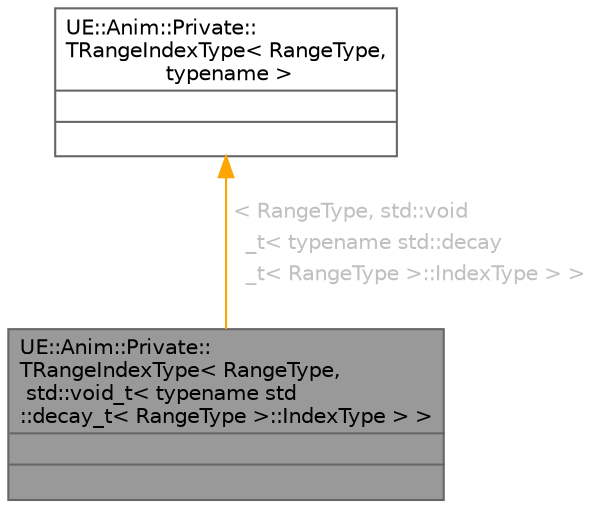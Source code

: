 digraph "UE::Anim::Private::TRangeIndexType&lt; RangeType, std::void_t&lt; typename std::decay_t&lt; RangeType &gt;::IndexType &gt; &gt;"
{
 // INTERACTIVE_SVG=YES
 // LATEX_PDF_SIZE
  bgcolor="transparent";
  edge [fontname=Helvetica,fontsize=10,labelfontname=Helvetica,labelfontsize=10];
  node [fontname=Helvetica,fontsize=10,shape=box,height=0.2,width=0.4];
  Node1 [id="Node000001",shape=plain,label=<<TABLE CELLBORDER="0" BORDER="1"><TR><TD COLSPAN="2" CELLPADDING="1" CELLSPACING="0">UE::Anim::Private::<BR ALIGN="LEFT"/>TRangeIndexType&lt; RangeType,<BR ALIGN="LEFT"/> std::void_t&lt; typename std<BR ALIGN="LEFT"/>::decay_t&lt; RangeType &gt;::IndexType &gt; &gt;</TD></TR>
<HR/>
<TR><TD COLSPAN="2" CELLPADDING="1" CELLSPACING="0">&nbsp;</TD></TR>
<HR/>
<TR><TD COLSPAN="2" CELLPADDING="1" CELLSPACING="0">&nbsp;</TD></TR>
</TABLE>>
,height=0.2,width=0.4,color="gray40", fillcolor="grey60", style="filled", fontcolor="black",tooltip=" "];
  Node2 -> Node1 [id="edge1_Node000001_Node000002",dir="back",color="orange",style="solid",tooltip=" ",label=<<TABLE CELLBORDER="0" BORDER="0"><TR><TD VALIGN="top" ALIGN="LEFT" CELLPADDING="1" CELLSPACING="0">&lt; RangeType, std::void</TD></TR>
<TR><TD VALIGN="top" ALIGN="LEFT" CELLPADDING="1" CELLSPACING="0">&nbsp;&nbsp;_t&lt; typename std::decay</TD></TR>
<TR><TD VALIGN="top" ALIGN="LEFT" CELLPADDING="1" CELLSPACING="0">&nbsp;&nbsp;_t&lt; RangeType &gt;::IndexType &gt; &gt;</TD></TR>
</TABLE>> ,fontcolor="grey" ];
  Node2 [id="Node000002",shape=plain,label=<<TABLE CELLBORDER="0" BORDER="1"><TR><TD COLSPAN="2" CELLPADDING="1" CELLSPACING="0">UE::Anim::Private::<BR ALIGN="LEFT"/>TRangeIndexType&lt; RangeType,<BR ALIGN="LEFT"/> typename &gt;</TD></TR>
<HR/>
<TR><TD COLSPAN="2" CELLPADDING="1" CELLSPACING="0">&nbsp;</TD></TR>
<HR/>
<TR><TD COLSPAN="2" CELLPADDING="1" CELLSPACING="0">&nbsp;</TD></TR>
</TABLE>>
,height=0.2,width=0.4,color="gray40", fillcolor="white", style="filled",URL="$d5/da5/structUE_1_1Anim_1_1Private_1_1TRangeIndexType.html",tooltip=" "];
}
